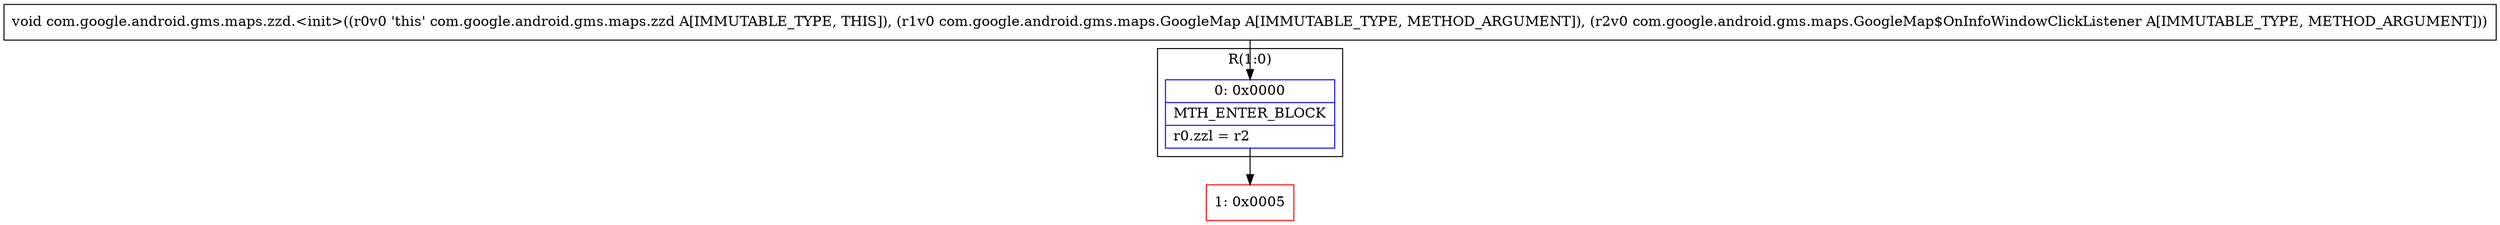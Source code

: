 digraph "CFG forcom.google.android.gms.maps.zzd.\<init\>(Lcom\/google\/android\/gms\/maps\/GoogleMap;Lcom\/google\/android\/gms\/maps\/GoogleMap$OnInfoWindowClickListener;)V" {
subgraph cluster_Region_1810350372 {
label = "R(1:0)";
node [shape=record,color=blue];
Node_0 [shape=record,label="{0\:\ 0x0000|MTH_ENTER_BLOCK\l|r0.zzl = r2\l}"];
}
Node_1 [shape=record,color=red,label="{1\:\ 0x0005}"];
MethodNode[shape=record,label="{void com.google.android.gms.maps.zzd.\<init\>((r0v0 'this' com.google.android.gms.maps.zzd A[IMMUTABLE_TYPE, THIS]), (r1v0 com.google.android.gms.maps.GoogleMap A[IMMUTABLE_TYPE, METHOD_ARGUMENT]), (r2v0 com.google.android.gms.maps.GoogleMap$OnInfoWindowClickListener A[IMMUTABLE_TYPE, METHOD_ARGUMENT])) }"];
MethodNode -> Node_0;
Node_0 -> Node_1;
}

